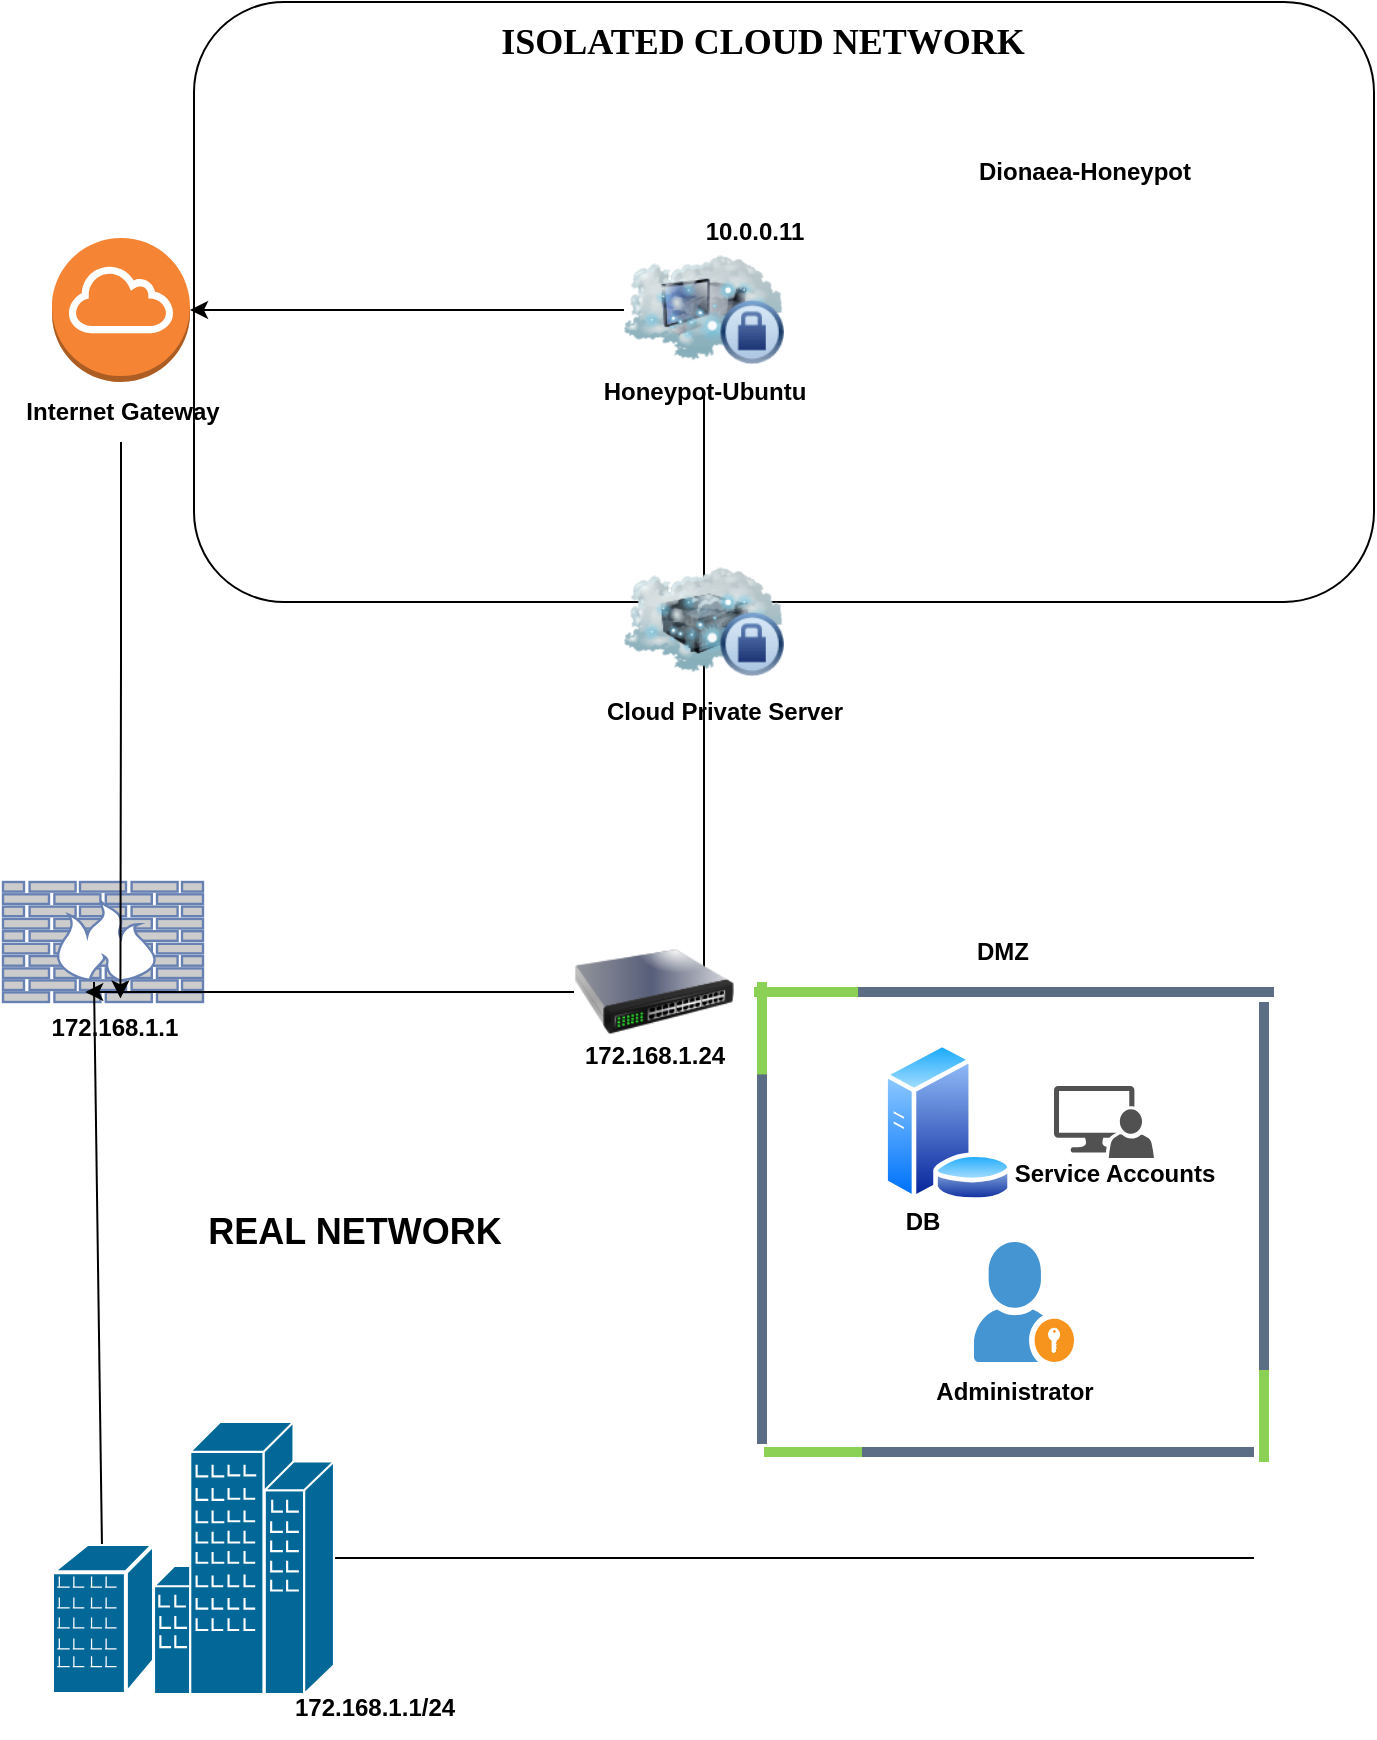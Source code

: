 <mxfile version="23.1.5" type="github">
  <diagram name="Page-1" id="ySLnkxv4tIxl38ntkLWm">
    <mxGraphModel dx="1050" dy="1691" grid="1" gridSize="10" guides="1" tooltips="1" connect="1" arrows="1" fold="1" page="1" pageScale="1" pageWidth="827" pageHeight="1169" background="#ffffff" math="0" shadow="0">
      <root>
        <mxCell id="0" />
        <mxCell id="1" parent="0" />
        <mxCell id="AurtSrvM-RX5mC69tx55-24" value="" style="rounded=1;whiteSpace=wrap;html=1;" vertex="1" parent="1">
          <mxGeometry x="130" y="-370" width="590" height="300" as="geometry" />
        </mxCell>
        <mxCell id="AurtSrvM-RX5mC69tx55-2" value="" style="shape=mxgraph.cisco.buildings.branch_office;sketch=0;html=1;pointerEvents=1;dashed=0;fillColor=#036897;strokeColor=#ffffff;strokeWidth=2;verticalLabelPosition=bottom;verticalAlign=top;align=center;outlineConnect=0;" vertex="1" parent="1">
          <mxGeometry x="59" y="401" width="51" height="75" as="geometry" />
        </mxCell>
        <mxCell id="AurtSrvM-RX5mC69tx55-4" value="" style="endArrow=none;html=1;rounded=0;" edge="1" parent="1" target="AurtSrvM-RX5mC69tx55-3">
          <mxGeometry width="50" height="50" relative="1" as="geometry">
            <mxPoint x="660" y="408" as="sourcePoint" />
            <mxPoint x="640" y="290" as="targetPoint" />
            <Array as="points" />
          </mxGeometry>
        </mxCell>
        <mxCell id="AurtSrvM-RX5mC69tx55-3" value="" style="shape=mxgraph.cisco.buildings.generic_building;sketch=0;html=1;pointerEvents=1;dashed=0;fillColor=#036897;strokeColor=#ffffff;strokeWidth=2;verticalLabelPosition=bottom;verticalAlign=top;align=center;outlineConnect=0;" vertex="1" parent="1">
          <mxGeometry x="110" y="340" width="90" height="136" as="geometry" />
        </mxCell>
        <mxCell id="AurtSrvM-RX5mC69tx55-5" value="" style="fontColor=#0066CC;verticalAlign=top;verticalLabelPosition=bottom;labelPosition=center;align=center;html=1;outlineConnect=0;fillColor=#CCCCCC;strokeColor=#6881B3;gradientColor=none;gradientDirection=north;strokeWidth=2;shape=mxgraph.networks.firewall;" vertex="1" parent="1">
          <mxGeometry x="34.5" y="70" width="100" height="60" as="geometry" />
        </mxCell>
        <mxCell id="AurtSrvM-RX5mC69tx55-7" value="" style="verticalLabelPosition=bottom;verticalAlign=top;html=1;shadow=0;dashed=0;strokeWidth=1;shape=mxgraph.ios.iCloudProgressBar;barPos=20;" vertex="1" parent="1">
          <mxGeometry x="410" y="120" width="260" height="10" as="geometry" />
        </mxCell>
        <mxCell id="AurtSrvM-RX5mC69tx55-31" style="edgeStyle=orthogonalEdgeStyle;rounded=0;orthogonalLoop=1;jettySize=auto;html=1;" edge="1" parent="1" source="AurtSrvM-RX5mC69tx55-6" target="AurtSrvM-RX5mC69tx55-10">
          <mxGeometry relative="1" as="geometry" />
        </mxCell>
        <mxCell id="AurtSrvM-RX5mC69tx55-32" style="edgeStyle=orthogonalEdgeStyle;rounded=0;orthogonalLoop=1;jettySize=auto;html=1;" edge="1" parent="1" source="AurtSrvM-RX5mC69tx55-6">
          <mxGeometry relative="1" as="geometry">
            <mxPoint x="385" y="130" as="targetPoint" />
          </mxGeometry>
        </mxCell>
        <mxCell id="AurtSrvM-RX5mC69tx55-6" value="" style="image;html=1;image=img/lib/clip_art/networking/Cloud_Computer_Private_128x128.png;movable=1;resizable=1;rotatable=1;deletable=1;editable=1;locked=0;connectable=1;" vertex="1" parent="1">
          <mxGeometry x="345" y="-256" width="80" height="80" as="geometry" />
        </mxCell>
        <mxCell id="AurtSrvM-RX5mC69tx55-9" value="" style="endArrow=none;html=1;rounded=0;" edge="1" parent="1" source="AurtSrvM-RX5mC69tx55-2">
          <mxGeometry width="50" height="50" relative="1" as="geometry">
            <mxPoint x="60" y="190" as="sourcePoint" />
            <mxPoint x="80" y="120" as="targetPoint" />
          </mxGeometry>
        </mxCell>
        <mxCell id="AurtSrvM-RX5mC69tx55-10" value="" style="outlineConnect=0;dashed=0;verticalLabelPosition=bottom;verticalAlign=top;align=center;html=1;shape=mxgraph.aws3.internet_gateway;fillColor=#F58534;gradientColor=none;" vertex="1" parent="1">
          <mxGeometry x="59" y="-252" width="69" height="72" as="geometry" />
        </mxCell>
        <mxCell id="AurtSrvM-RX5mC69tx55-11" value="&lt;b&gt;Internet Gateway&lt;br&gt;&lt;/b&gt;" style="text;html=1;align=center;verticalAlign=middle;resizable=0;points=[];autosize=1;strokeColor=none;fillColor=none;" vertex="1" parent="1">
          <mxGeometry x="33.5" y="-180" width="120" height="30" as="geometry" />
        </mxCell>
        <mxCell id="AurtSrvM-RX5mC69tx55-12" style="edgeStyle=orthogonalEdgeStyle;rounded=0;orthogonalLoop=1;jettySize=auto;html=1;entryX=0.411;entryY=0.917;entryDx=0;entryDy=0;entryPerimeter=0;" edge="1" parent="1" source="AurtSrvM-RX5mC69tx55-35" target="AurtSrvM-RX5mC69tx55-5">
          <mxGeometry relative="1" as="geometry" />
        </mxCell>
        <mxCell id="AurtSrvM-RX5mC69tx55-13" value="" style="verticalLabelPosition=bottom;verticalAlign=top;html=1;shadow=0;dashed=0;strokeWidth=1;shape=mxgraph.ios.iCloudProgressBar;barPos=20;rotation=90;" vertex="1" parent="1">
          <mxGeometry x="298.5" y="230.5" width="231" height="10" as="geometry" />
        </mxCell>
        <mxCell id="AurtSrvM-RX5mC69tx55-14" value="" style="verticalLabelPosition=bottom;verticalAlign=top;html=1;shadow=0;dashed=0;strokeWidth=1;shape=mxgraph.ios.iCloudProgressBar;barPos=20;" vertex="1" parent="1">
          <mxGeometry x="415" y="350" width="245" height="10" as="geometry" />
        </mxCell>
        <mxCell id="AurtSrvM-RX5mC69tx55-15" value="" style="verticalLabelPosition=bottom;verticalAlign=top;html=1;shadow=0;dashed=0;strokeWidth=1;shape=mxgraph.ios.iCloudProgressBar;barPos=20;rotation=-90;" vertex="1" parent="1">
          <mxGeometry x="550" y="240" width="230" height="10" as="geometry" />
        </mxCell>
        <mxCell id="AurtSrvM-RX5mC69tx55-16" value="&lt;b&gt;DMZ&lt;/b&gt;" style="text;html=1;align=center;verticalAlign=middle;resizable=0;points=[];autosize=1;strokeColor=none;fillColor=none;" vertex="1" parent="1">
          <mxGeometry x="509" y="90" width="50" height="30" as="geometry" />
        </mxCell>
        <mxCell id="AurtSrvM-RX5mC69tx55-17" value="" style="image;aspect=fixed;perimeter=ellipsePerimeter;html=1;align=center;shadow=0;dashed=0;spacingTop=3;image=img/lib/active_directory/database_server.svg;" vertex="1" parent="1">
          <mxGeometry x="474" y="150" width="65.6" height="80" as="geometry" />
        </mxCell>
        <mxCell id="AurtSrvM-RX5mC69tx55-18" value="" style="sketch=0;pointerEvents=1;shadow=0;dashed=0;html=1;strokeColor=none;labelPosition=center;verticalLabelPosition=bottom;verticalAlign=top;align=center;fillColor=#515151;shape=mxgraph.mscae.system_center.admin_console" vertex="1" parent="1">
          <mxGeometry x="560" y="172" width="50" height="36" as="geometry" />
        </mxCell>
        <mxCell id="AurtSrvM-RX5mC69tx55-19" value="" style="shadow=0;dashed=0;html=1;strokeColor=none;fillColor=#4495D1;labelPosition=center;verticalLabelPosition=bottom;verticalAlign=top;align=center;outlineConnect=0;shape=mxgraph.veeam.portal_admin;" vertex="1" parent="1">
          <mxGeometry x="520" y="250" width="50" height="60" as="geometry" />
        </mxCell>
        <mxCell id="AurtSrvM-RX5mC69tx55-20" value="&lt;b&gt;&lt;font style=&quot;font-size: 18px;&quot;&gt;REAL NETWORK&lt;/font&gt;&lt;/b&gt;" style="text;html=1;align=center;verticalAlign=middle;resizable=0;points=[];autosize=1;strokeColor=none;fillColor=none;" vertex="1" parent="1">
          <mxGeometry x="125" y="225" width="170" height="40" as="geometry" />
        </mxCell>
        <mxCell id="AurtSrvM-RX5mC69tx55-22" style="edgeStyle=orthogonalEdgeStyle;rounded=0;orthogonalLoop=1;jettySize=auto;html=1;entryX=0.587;entryY=0.97;entryDx=0;entryDy=0;entryPerimeter=0;" edge="1" parent="1" source="AurtSrvM-RX5mC69tx55-11" target="AurtSrvM-RX5mC69tx55-5">
          <mxGeometry relative="1" as="geometry" />
        </mxCell>
        <mxCell id="AurtSrvM-RX5mC69tx55-26" value="&lt;font style=&quot;font-size: 18px;&quot; face=&quot;Times New Roman&quot;&gt;&lt;b&gt;ISOLATED CLOUD NETWORK&lt;/b&gt;&lt;/font&gt;" style="text;html=1;align=center;verticalAlign=middle;resizable=0;points=[];autosize=1;strokeColor=none;fillColor=none;" vertex="1" parent="1">
          <mxGeometry x="269" y="-370" width="290" height="40" as="geometry" />
        </mxCell>
        <mxCell id="AurtSrvM-RX5mC69tx55-29" value="&lt;b&gt;Honeypot-Ubuntu&lt;/b&gt;" style="text;html=1;align=center;verticalAlign=middle;resizable=0;points=[];autosize=1;strokeColor=none;fillColor=none;" vertex="1" parent="1">
          <mxGeometry x="325" y="-190" width="120" height="30" as="geometry" />
        </mxCell>
        <mxCell id="AurtSrvM-RX5mC69tx55-33" value="&lt;b&gt;172.168.1.1/24&lt;/b&gt;" style="text;html=1;align=center;verticalAlign=middle;resizable=0;points=[];autosize=1;strokeColor=none;fillColor=none;" vertex="1" parent="1">
          <mxGeometry x="170" y="468" width="100" height="30" as="geometry" />
        </mxCell>
        <mxCell id="AurtSrvM-RX5mC69tx55-34" value="&lt;b&gt;10.0.0.11&lt;/b&gt;" style="text;html=1;align=center;verticalAlign=middle;resizable=0;points=[];autosize=1;strokeColor=none;fillColor=none;" vertex="1" parent="1">
          <mxGeometry x="375" y="-270" width="70" height="30" as="geometry" />
        </mxCell>
        <mxCell id="AurtSrvM-RX5mC69tx55-35" value="" style="image;html=1;image=img/lib/clip_art/networking/Switch_128x128.png" vertex="1" parent="1">
          <mxGeometry x="320" y="85" width="80" height="80" as="geometry" />
        </mxCell>
        <mxCell id="AurtSrvM-RX5mC69tx55-37" value="&lt;b&gt;172.168.1.1&lt;/b&gt;" style="text;html=1;align=center;verticalAlign=middle;resizable=0;points=[];autosize=1;strokeColor=none;fillColor=none;" vertex="1" parent="1">
          <mxGeometry x="44.5" y="128" width="90" height="30" as="geometry" />
        </mxCell>
        <mxCell id="AurtSrvM-RX5mC69tx55-38" value="&lt;b&gt;172.168.1.24&lt;/b&gt;" style="text;html=1;align=center;verticalAlign=middle;resizable=0;points=[];autosize=1;strokeColor=none;fillColor=none;" vertex="1" parent="1">
          <mxGeometry x="315" y="142" width="90" height="30" as="geometry" />
        </mxCell>
        <mxCell id="AurtSrvM-RX5mC69tx55-39" value="" style="image;html=1;image=img/lib/clip_art/networking/Cloud_Server_Private_128x128.png" vertex="1" parent="1">
          <mxGeometry x="345" y="-100" width="80" height="80" as="geometry" />
        </mxCell>
        <mxCell id="AurtSrvM-RX5mC69tx55-40" value="&lt;b&gt;Cloud Private Server&lt;/b&gt;" style="text;html=1;align=center;verticalAlign=middle;resizable=0;points=[];autosize=1;strokeColor=none;fillColor=none;" vertex="1" parent="1">
          <mxGeometry x="325" y="-30" width="140" height="30" as="geometry" />
        </mxCell>
        <mxCell id="AurtSrvM-RX5mC69tx55-41" value="&lt;b&gt;Dionaea-Honeypot&lt;/b&gt;" style="text;html=1;align=center;verticalAlign=middle;resizable=0;points=[];autosize=1;strokeColor=none;fillColor=none;" vertex="1" parent="1">
          <mxGeometry x="510" y="-300" width="130" height="30" as="geometry" />
        </mxCell>
        <mxCell id="AurtSrvM-RX5mC69tx55-42" value="" style="shape=image;html=1;verticalAlign=top;verticalLabelPosition=bottom;labelBackgroundColor=#ffffff;imageAspect=0;aspect=fixed;image=https://cdn1.iconfinder.com/data/icons/competitive-strategy-and-corporate-training/512/551_Alert_antivirus_attack_computer_virus_cyber_spot_security-128.png" vertex="1" parent="1">
          <mxGeometry x="539.6" y="-280" width="56" height="56" as="geometry" />
        </mxCell>
        <mxCell id="AurtSrvM-RX5mC69tx55-43" value="&lt;b&gt;DB&lt;/b&gt;" style="text;html=1;align=center;verticalAlign=middle;resizable=0;points=[];autosize=1;strokeColor=none;fillColor=none;" vertex="1" parent="1">
          <mxGeometry x="474" y="225" width="40" height="30" as="geometry" />
        </mxCell>
        <mxCell id="AurtSrvM-RX5mC69tx55-44" value="&lt;b&gt;Administrator&lt;/b&gt;" style="text;html=1;align=center;verticalAlign=middle;resizable=0;points=[];autosize=1;strokeColor=none;fillColor=none;" vertex="1" parent="1">
          <mxGeometry x="490" y="310" width="100" height="30" as="geometry" />
        </mxCell>
        <mxCell id="AurtSrvM-RX5mC69tx55-45" value="&lt;b&gt;Service Accounts&lt;/b&gt;" style="text;html=1;align=center;verticalAlign=middle;resizable=0;points=[];autosize=1;strokeColor=none;fillColor=none;" vertex="1" parent="1">
          <mxGeometry x="529.5" y="200.5" width="120" height="30" as="geometry" />
        </mxCell>
      </root>
    </mxGraphModel>
  </diagram>
</mxfile>
